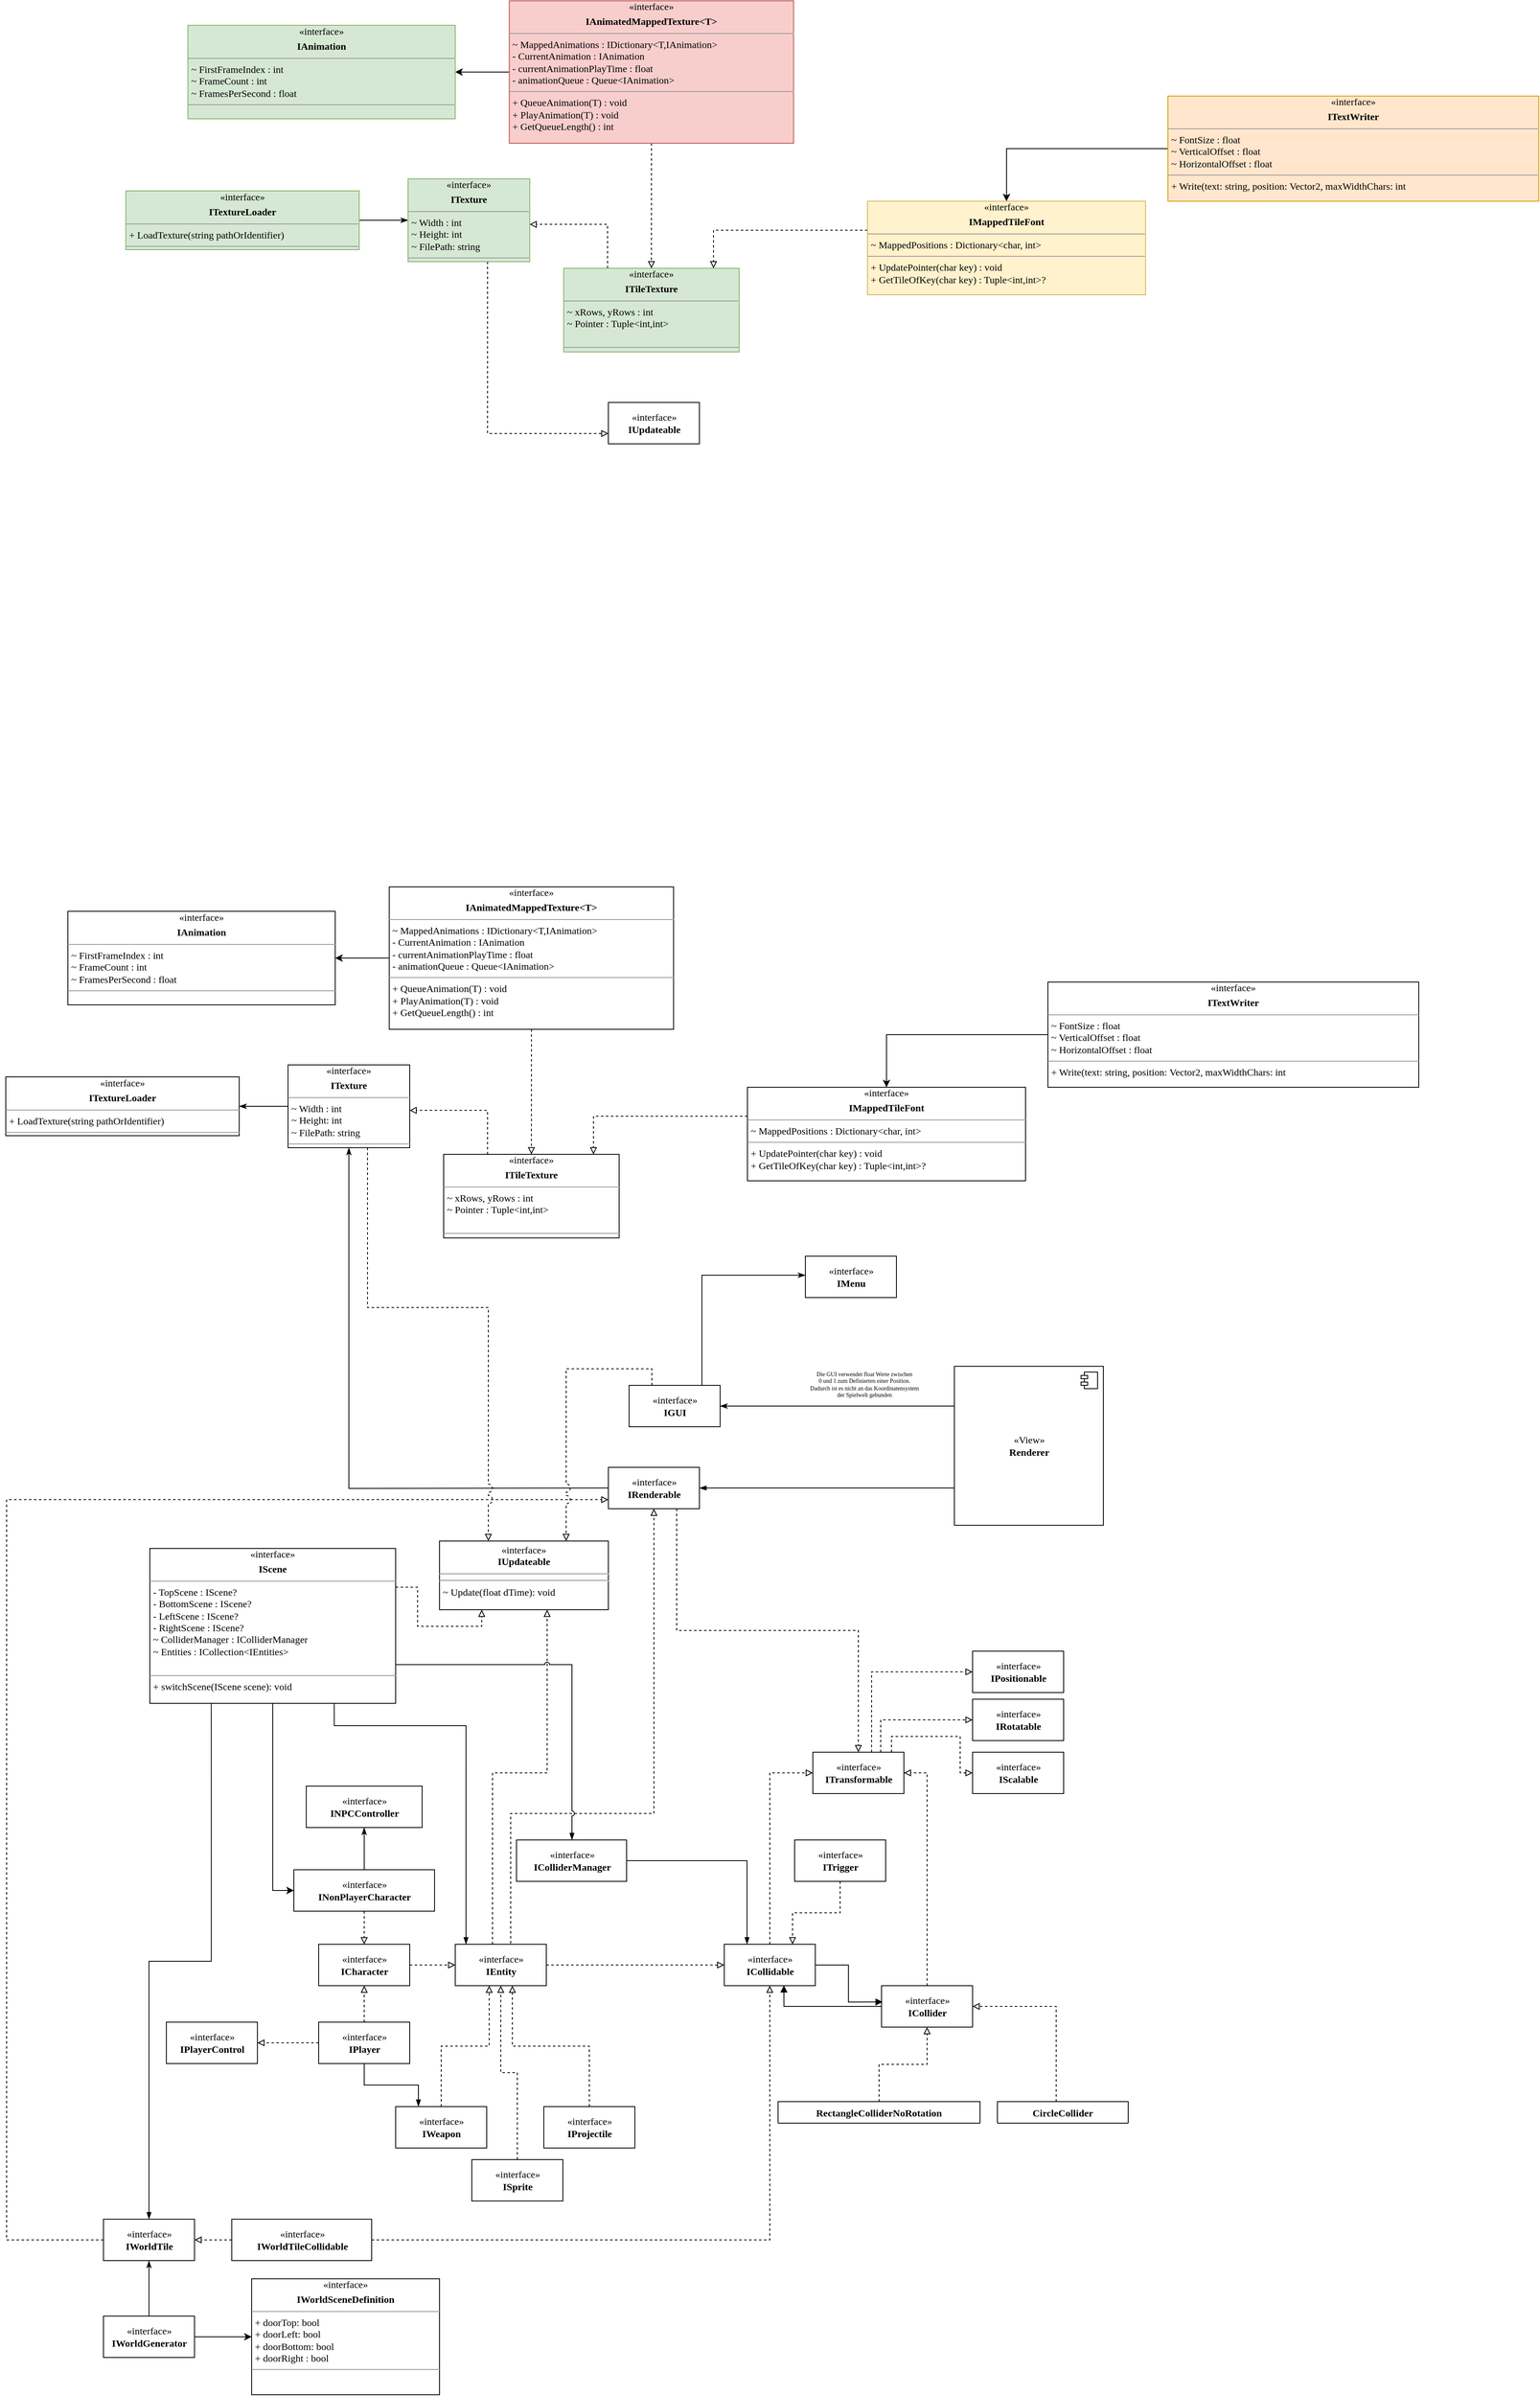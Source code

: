 <mxfile version="13.0.3" type="device"><diagram id="_ak606a3l1zw20FC04D5" name="Model"><mxGraphModel dx="6104" dy="5664" grid="0" gridSize="10" guides="1" tooltips="1" connect="1" arrows="1" fold="1" page="0" pageScale="1" pageWidth="827" pageHeight="1169" math="0" shadow="0" extFonts="Fira Code^https://fonts.googleapis.com/css?family=Fira+Code"><root><mxCell id="0"/><mxCell id="1" parent="0"/><mxCell id="UWsrt5hlnMA5Pu78IfZV-20" style="edgeStyle=orthogonalEdgeStyle;rounded=0;orthogonalLoop=1;jettySize=auto;html=1;entryX=0.655;entryY=0.993;entryDx=0;entryDy=0;entryPerimeter=0;endArrow=block;endFill=1;fontFamily=Fira Code;" parent="1" source="UWsrt5hlnMA5Pu78IfZV-1" target="UWsrt5hlnMA5Pu78IfZV-14" edge="1"><mxGeometry relative="1" as="geometry"/></mxCell><mxCell id="6lAoOoWZ0hcEe06Pdaul-1" style="edgeStyle=orthogonalEdgeStyle;rounded=0;orthogonalLoop=1;jettySize=auto;html=1;entryX=1;entryY=0.5;entryDx=0;entryDy=0;dashed=1;endArrow=block;endFill=0;" parent="1" source="UWsrt5hlnMA5Pu78IfZV-1" target="UWsrt5hlnMA5Pu78IfZV-58" edge="1"><mxGeometry relative="1" as="geometry"/></mxCell><mxCell id="UWsrt5hlnMA5Pu78IfZV-1" value="«interface»&lt;br&gt;&lt;b&gt;ICollider&lt;/b&gt;" style="html=1;fontFamily=Fira Code;" parent="1" vertex="1"><mxGeometry x="530" y="130" width="110" height="50" as="geometry"/></mxCell><mxCell id="UWsrt5hlnMA5Pu78IfZV-13" style="edgeStyle=orthogonalEdgeStyle;rounded=0;orthogonalLoop=1;jettySize=auto;html=1;dashed=1;endArrow=block;endFill=0;fontFamily=Fira Code;" parent="1" source="UWsrt5hlnMA5Pu78IfZV-8" target="UWsrt5hlnMA5Pu78IfZV-1" edge="1"><mxGeometry relative="1" as="geometry"><Array as="points"><mxPoint x="741" y="155"/></Array></mxGeometry></mxCell><mxCell id="UWsrt5hlnMA5Pu78IfZV-12" style="edgeStyle=orthogonalEdgeStyle;rounded=0;orthogonalLoop=1;jettySize=auto;html=1;entryX=0.5;entryY=1;entryDx=0;entryDy=0;dashed=1;endArrow=block;endFill=0;fontFamily=Fira Code;" parent="1" source="UWsrt5hlnMA5Pu78IfZV-3" target="UWsrt5hlnMA5Pu78IfZV-1" edge="1"><mxGeometry relative="1" as="geometry"/></mxCell><mxCell id="UWsrt5hlnMA5Pu78IfZV-18" style="edgeStyle=orthogonalEdgeStyle;rounded=0;orthogonalLoop=1;jettySize=auto;html=1;entryX=0.5;entryY=1;entryDx=0;entryDy=0;dashed=1;endArrow=block;endFill=0;fontFamily=Fira Code;exitX=0.918;exitY=0.02;exitDx=0;exitDy=0;exitPerimeter=0;" parent="1" source="UWsrt5hlnMA5Pu78IfZV-21" target="UWsrt5hlnMA5Pu78IfZV-15" edge="1"><mxGeometry relative="1" as="geometry"><Array as="points"><mxPoint x="82" y="81"/><mxPoint x="82" y="-78"/><mxPoint x="255" y="-78"/></Array></mxGeometry></mxCell><mxCell id="UWsrt5hlnMA5Pu78IfZV-19" style="edgeStyle=orthogonalEdgeStyle;rounded=0;orthogonalLoop=1;jettySize=auto;html=1;entryX=0.012;entryY=0.393;entryDx=0;entryDy=0;entryPerimeter=0;endArrow=block;endFill=1;fontFamily=Fira Code;" parent="1" source="UWsrt5hlnMA5Pu78IfZV-14" target="UWsrt5hlnMA5Pu78IfZV-1" edge="1"><mxGeometry relative="1" as="geometry"/></mxCell><mxCell id="zjBcqXC4RdCKbPgjSGDT-19" style="edgeStyle=orthogonalEdgeStyle;rounded=0;jumpStyle=arc;jumpSize=10;orthogonalLoop=1;jettySize=auto;html=1;dashed=1;endArrow=block;endFill=0;fontFamily=Fira Code;entryX=0;entryY=0.5;entryDx=0;entryDy=0;" parent="1" source="UWsrt5hlnMA5Pu78IfZV-14" target="UWsrt5hlnMA5Pu78IfZV-58" edge="1"><mxGeometry relative="1" as="geometry"><mxPoint x="395" y="-152" as="targetPoint"/></mxGeometry></mxCell><mxCell id="UWsrt5hlnMA5Pu78IfZV-14" value="«interface»&lt;br&gt;&lt;b&gt;ICollidable&lt;/b&gt;" style="html=1;fontFamily=Fira Code;" parent="1" vertex="1"><mxGeometry x="340" y="80" width="110" height="50" as="geometry"/></mxCell><mxCell id="UWsrt5hlnMA5Pu78IfZV-62" style="edgeStyle=orthogonalEdgeStyle;rounded=0;orthogonalLoop=1;jettySize=auto;html=1;exitX=0.75;exitY=1;exitDx=0;exitDy=0;dashed=1;endArrow=block;endFill=0;fontFamily=Fira Code;" parent="1" source="UWsrt5hlnMA5Pu78IfZV-15" target="UWsrt5hlnMA5Pu78IfZV-58" edge="1"><mxGeometry relative="1" as="geometry"/></mxCell><mxCell id="UWsrt5hlnMA5Pu78IfZV-80" style="edgeStyle=orthogonalEdgeStyle;rounded=0;orthogonalLoop=1;jettySize=auto;html=1;endArrow=classicThin;endFill=1;fontFamily=Fira Code;fontSize=7;" parent="1" target="zjBcqXC4RdCKbPgjSGDT-18" edge="1"><mxGeometry relative="1" as="geometry"><mxPoint x="200" y="-471" as="sourcePoint"/><mxPoint x="-61.517" y="-766" as="targetPoint"/></mxGeometry></mxCell><mxCell id="UWsrt5hlnMA5Pu78IfZV-15" value="«interface»&lt;br&gt;&lt;b&gt;IRenderable&lt;/b&gt;" style="html=1;fontFamily=Fira Code;" parent="1" vertex="1"><mxGeometry x="200" y="-496" width="110" height="50" as="geometry"/></mxCell><mxCell id="UWsrt5hlnMA5Pu78IfZV-22" style="edgeStyle=orthogonalEdgeStyle;rounded=0;orthogonalLoop=1;jettySize=auto;html=1;entryX=0;entryY=0.5;entryDx=0;entryDy=0;endArrow=block;endFill=0;dashed=1;fontFamily=Fira Code;" parent="1" source="UWsrt5hlnMA5Pu78IfZV-21" target="UWsrt5hlnMA5Pu78IfZV-14" edge="1"><mxGeometry relative="1" as="geometry"/></mxCell><mxCell id="zjBcqXC4RdCKbPgjSGDT-13" style="edgeStyle=orthogonalEdgeStyle;rounded=0;orthogonalLoop=1;jettySize=auto;html=1;fontFamily=Fira Code;dashed=1;endArrow=block;endFill=0;jumpStyle=arc;jumpSize=10;" parent="1" source="UWsrt5hlnMA5Pu78IfZV-21" target="UWsrt5hlnMA5Pu78IfZV-99" edge="1"><mxGeometry relative="1" as="geometry"><Array as="points"><mxPoint x="60" y="-127"/><mxPoint x="126" y="-127"/></Array></mxGeometry></mxCell><mxCell id="UWsrt5hlnMA5Pu78IfZV-21" value="«interface»&lt;br&gt;&lt;b&gt;IEntity&lt;/b&gt;" style="html=1;fontFamily=Fira Code;" parent="1" vertex="1"><mxGeometry x="15" y="80" width="110" height="50" as="geometry"/></mxCell><mxCell id="UWsrt5hlnMA5Pu78IfZV-24" style="edgeStyle=orthogonalEdgeStyle;rounded=0;orthogonalLoop=1;jettySize=auto;html=1;dashed=1;endArrow=block;endFill=0;fontFamily=Fira Code;entryX=0.5;entryY=1;entryDx=0;entryDy=0;" parent="1" source="Tye2Kd4HYpVLU01i0WP9-8" target="UWsrt5hlnMA5Pu78IfZV-14" edge="1"><mxGeometry relative="1" as="geometry"><mxPoint x="247" y="131.167" as="targetPoint"/><Array as="points"><mxPoint x="395" y="437"/></Array><mxPoint x="5" y="437" as="sourcePoint"/></mxGeometry></mxCell><mxCell id="UWsrt5hlnMA5Pu78IfZV-68" style="edgeStyle=orthogonalEdgeStyle;rounded=0;orthogonalLoop=1;jettySize=auto;html=1;endArrow=classicThin;endFill=1;fontFamily=Fira Code;" parent="1" source="UWsrt5hlnMA5Pu78IfZV-67" target="UWsrt5hlnMA5Pu78IfZV-23" edge="1"><mxGeometry relative="1" as="geometry"/></mxCell><mxCell id="Tye2Kd4HYpVLU01i0WP9-7" style="edgeStyle=orthogonalEdgeStyle;rounded=0;orthogonalLoop=1;jettySize=auto;html=1;dashed=1;endArrow=block;endFill=0;" parent="1" source="UWsrt5hlnMA5Pu78IfZV-23" target="UWsrt5hlnMA5Pu78IfZV-15" edge="1"><mxGeometry relative="1" as="geometry"><Array as="points"><mxPoint x="-527" y="437"/><mxPoint x="-527" y="-457"/></Array></mxGeometry></mxCell><mxCell id="UWsrt5hlnMA5Pu78IfZV-23" value="«interface»&lt;br&gt;&lt;b&gt;IWorldTile&lt;/b&gt;" style="html=1;fontFamily=Fira Code;" parent="1" vertex="1"><mxGeometry x="-410" y="412" width="110" height="50" as="geometry"/></mxCell><mxCell id="UWsrt5hlnMA5Pu78IfZV-32" style="edgeStyle=orthogonalEdgeStyle;rounded=0;orthogonalLoop=1;jettySize=auto;html=1;dashed=1;endArrow=block;endFill=0;fontFamily=Fira Code;" parent="1" source="UWsrt5hlnMA5Pu78IfZV-25" target="UWsrt5hlnMA5Pu78IfZV-30" edge="1"><mxGeometry relative="1" as="geometry"/></mxCell><mxCell id="UWsrt5hlnMA5Pu78IfZV-37" style="edgeStyle=orthogonalEdgeStyle;rounded=0;orthogonalLoop=1;jettySize=auto;html=1;dashed=1;endArrow=block;endFill=0;fontFamily=Fira Code;" parent="1" source="UWsrt5hlnMA5Pu78IfZV-25" target="UWsrt5hlnMA5Pu78IfZV-36" edge="1"><mxGeometry relative="1" as="geometry"/></mxCell><mxCell id="UWsrt5hlnMA5Pu78IfZV-47" style="edgeStyle=orthogonalEdgeStyle;rounded=0;orthogonalLoop=1;jettySize=auto;html=1;entryX=0.25;entryY=0;entryDx=0;entryDy=0;endArrow=blockThin;endFill=1;fontFamily=Fira Code;" parent="1" source="UWsrt5hlnMA5Pu78IfZV-25" target="UWsrt5hlnMA5Pu78IfZV-45" edge="1"><mxGeometry relative="1" as="geometry"/></mxCell><mxCell id="UWsrt5hlnMA5Pu78IfZV-25" value="«interface»&lt;br&gt;&lt;b&gt;IPlayer&lt;/b&gt;" style="html=1;fontFamily=Fira Code;" parent="1" vertex="1"><mxGeometry x="-150" y="174" width="110" height="50" as="geometry"/></mxCell><mxCell id="UWsrt5hlnMA5Pu78IfZV-71" style="edgeStyle=orthogonalEdgeStyle;rounded=0;orthogonalLoop=1;jettySize=auto;html=1;endArrow=classicThin;endFill=1;fontFamily=Fira Code;" parent="1" source="UWsrt5hlnMA5Pu78IfZV-28" target="UWsrt5hlnMA5Pu78IfZV-70" edge="1"><mxGeometry relative="1" as="geometry"><Array as="points"><mxPoint x="313" y="-728"/></Array></mxGeometry></mxCell><mxCell id="UWsrt5hlnMA5Pu78IfZV-98" style="edgeStyle=orthogonalEdgeStyle;rounded=0;jumpStyle=arc;jumpSize=10;orthogonalLoop=1;jettySize=auto;html=1;entryX=0.75;entryY=0;entryDx=0;entryDy=0;dashed=1;endArrow=block;endFill=0;fontFamily=Fira Code;fontSize=7;exitX=0.25;exitY=0;exitDx=0;exitDy=0;" parent="1" source="UWsrt5hlnMA5Pu78IfZV-28" target="UWsrt5hlnMA5Pu78IfZV-99" edge="1"><mxGeometry relative="1" as="geometry"><mxPoint x="92" y="-585" as="targetPoint"/><Array as="points"><mxPoint x="253" y="-615"/><mxPoint x="149" y="-615"/></Array></mxGeometry></mxCell><mxCell id="UWsrt5hlnMA5Pu78IfZV-28" value="«interface»&lt;br&gt;&lt;b&gt;IGUI&lt;/b&gt;" style="html=1;fontFamily=Fira Code;" parent="1" vertex="1"><mxGeometry x="225" y="-595" width="110" height="50" as="geometry"/></mxCell><mxCell id="UWsrt5hlnMA5Pu78IfZV-31" style="edgeStyle=orthogonalEdgeStyle;rounded=0;orthogonalLoop=1;jettySize=auto;html=1;dashed=1;endArrow=block;endFill=0;fontFamily=Fira Code;" parent="1" source="UWsrt5hlnMA5Pu78IfZV-30" target="UWsrt5hlnMA5Pu78IfZV-21" edge="1"><mxGeometry relative="1" as="geometry"/></mxCell><mxCell id="UWsrt5hlnMA5Pu78IfZV-30" value="«interface»&lt;br&gt;&lt;b&gt;ICharacter&lt;/b&gt;" style="html=1;fontFamily=Fira Code;" parent="1" vertex="1"><mxGeometry x="-150" y="80" width="110" height="50" as="geometry"/></mxCell><mxCell id="UWsrt5hlnMA5Pu78IfZV-34" style="edgeStyle=orthogonalEdgeStyle;rounded=0;orthogonalLoop=1;jettySize=auto;html=1;dashed=1;endArrow=block;endFill=0;fontFamily=Fira Code;" parent="1" source="UWsrt5hlnMA5Pu78IfZV-33" target="UWsrt5hlnMA5Pu78IfZV-30" edge="1"><mxGeometry relative="1" as="geometry"/></mxCell><mxCell id="UWsrt5hlnMA5Pu78IfZV-33" value="«interface»&lt;br&gt;&lt;b&gt;INonPlayerCharacter&lt;/b&gt;" style="html=1;fontFamily=Fira Code;" parent="1" vertex="1"><mxGeometry x="-180" y="-10" width="170" height="50" as="geometry"/></mxCell><mxCell id="UWsrt5hlnMA5Pu78IfZV-36" value="«interface»&lt;br&gt;&lt;b&gt;IPlayerControl&lt;/b&gt;" style="html=1;fontFamily=Fira Code;" parent="1" vertex="1"><mxGeometry x="-334" y="174" width="110" height="50" as="geometry"/></mxCell><mxCell id="UWsrt5hlnMA5Pu78IfZV-42" style="edgeStyle=orthogonalEdgeStyle;rounded=0;orthogonalLoop=1;jettySize=auto;html=1;endArrow=blockThin;endFill=1;fontFamily=Fira Code;" parent="1" source="UWsrt5hlnMA5Pu78IfZV-38" edge="1"><mxGeometry relative="1" as="geometry"><Array as="points"><mxPoint x="533" y="-471"/><mxPoint x="533" y="-471"/></Array><mxPoint x="310" y="-471" as="targetPoint"/></mxGeometry></mxCell><mxCell id="UWsrt5hlnMA5Pu78IfZV-63" style="edgeStyle=orthogonalEdgeStyle;rounded=0;orthogonalLoop=1;jettySize=auto;html=1;exitX=0;exitY=0.25;exitDx=0;exitDy=0;entryX=1;entryY=0.5;entryDx=0;entryDy=0;endArrow=classicThin;endFill=1;fontFamily=Fira Code;" parent="1" source="UWsrt5hlnMA5Pu78IfZV-38" target="UWsrt5hlnMA5Pu78IfZV-28" edge="1"><mxGeometry relative="1" as="geometry"/></mxCell><mxCell id="UWsrt5hlnMA5Pu78IfZV-38" value="«View»&lt;br&gt;&lt;b&gt;Renderer&lt;/b&gt;" style="html=1;dropTarget=0;fontFamily=Fira Code;" parent="1" vertex="1"><mxGeometry x="618" y="-618" width="180" height="192" as="geometry"/></mxCell><mxCell id="UWsrt5hlnMA5Pu78IfZV-39" value="" style="shape=component;jettyWidth=8;jettyHeight=4;fontFamily=Fira Code;" parent="UWsrt5hlnMA5Pu78IfZV-38" vertex="1"><mxGeometry x="1" width="20" height="20" relative="1" as="geometry"><mxPoint x="-27" y="7" as="offset"/></mxGeometry></mxCell><mxCell id="UWsrt5hlnMA5Pu78IfZV-44" style="edgeStyle=orthogonalEdgeStyle;rounded=0;orthogonalLoop=1;jettySize=auto;html=1;entryX=0.25;entryY=0;entryDx=0;entryDy=0;endArrow=blockThin;endFill=1;fontFamily=Fira Code;" parent="1" source="UWsrt5hlnMA5Pu78IfZV-43" target="UWsrt5hlnMA5Pu78IfZV-14" edge="1"><mxGeometry relative="1" as="geometry"/></mxCell><mxCell id="UWsrt5hlnMA5Pu78IfZV-43" value="«interface»&lt;br&gt;&lt;b&gt;IColliderManager&lt;/b&gt;" style="html=1;fontFamily=Fira Code;" parent="1" vertex="1"><mxGeometry x="89" y="-46" width="133" height="50" as="geometry"/></mxCell><mxCell id="UWsrt5hlnMA5Pu78IfZV-46" style="edgeStyle=orthogonalEdgeStyle;rounded=0;orthogonalLoop=1;jettySize=auto;html=1;endArrow=block;endFill=0;dashed=1;fontFamily=Fira Code;" parent="1" source="UWsrt5hlnMA5Pu78IfZV-45" target="UWsrt5hlnMA5Pu78IfZV-21" edge="1"><mxGeometry relative="1" as="geometry"><Array as="points"><mxPoint x="-2" y="203"/><mxPoint x="56" y="203"/></Array></mxGeometry></mxCell><mxCell id="UWsrt5hlnMA5Pu78IfZV-45" value="«interface»&lt;br&gt;&lt;b&gt;IWeapon&lt;/b&gt;" style="html=1;fontFamily=Fira Code;" parent="1" vertex="1"><mxGeometry x="-57" y="276" width="110" height="50" as="geometry"/></mxCell><mxCell id="UWsrt5hlnMA5Pu78IfZV-49" style="edgeStyle=orthogonalEdgeStyle;rounded=0;orthogonalLoop=1;jettySize=auto;html=1;dashed=1;endArrow=block;endFill=0;fontFamily=Fira Code;" parent="1" source="UWsrt5hlnMA5Pu78IfZV-48" target="UWsrt5hlnMA5Pu78IfZV-21" edge="1"><mxGeometry relative="1" as="geometry"><Array as="points"><mxPoint x="177" y="203"/><mxPoint x="84" y="203"/></Array></mxGeometry></mxCell><mxCell id="UWsrt5hlnMA5Pu78IfZV-48" value="«interface»&lt;br&gt;&lt;b&gt;IProjectile&lt;/b&gt;" style="html=1;fontFamily=Fira Code;" parent="1" vertex="1"><mxGeometry x="122" y="276" width="110" height="50" as="geometry"/></mxCell><mxCell id="UWsrt5hlnMA5Pu78IfZV-52" style="edgeStyle=orthogonalEdgeStyle;rounded=0;orthogonalLoop=1;jettySize=auto;html=1;endArrow=blockThin;endFill=1;fontFamily=Fira Code;jumpStyle=arc;exitX=1;exitY=0.75;exitDx=0;exitDy=0;" parent="1" source="zjBcqXC4RdCKbPgjSGDT-12" target="UWsrt5hlnMA5Pu78IfZV-43" edge="1"><mxGeometry relative="1" as="geometry"><mxPoint x="70" y="-167" as="sourcePoint"/><Array as="points"><mxPoint x="156" y="-258"/></Array></mxGeometry></mxCell><mxCell id="UWsrt5hlnMA5Pu78IfZV-54" style="edgeStyle=orthogonalEdgeStyle;rounded=0;orthogonalLoop=1;jettySize=auto;html=1;endArrow=blockThin;endFill=1;entryX=0.118;entryY=0;entryDx=0;entryDy=0;entryPerimeter=0;fontFamily=Fira Code;exitX=0.75;exitY=1;exitDx=0;exitDy=0;" parent="1" source="zjBcqXC4RdCKbPgjSGDT-12" target="UWsrt5hlnMA5Pu78IfZV-21" edge="1"><mxGeometry relative="1" as="geometry"><mxPoint x="15" y="-142" as="sourcePoint"/><Array as="points"><mxPoint x="-131" y="-184"/><mxPoint x="28" y="-184"/></Array></mxGeometry></mxCell><mxCell id="UWsrt5hlnMA5Pu78IfZV-55" style="edgeStyle=orthogonalEdgeStyle;rounded=0;orthogonalLoop=1;jettySize=auto;html=1;endArrow=blockThin;endFill=1;fontFamily=Fira Code;exitX=0.25;exitY=1;exitDx=0;exitDy=0;" parent="1" source="zjBcqXC4RdCKbPgjSGDT-12" target="UWsrt5hlnMA5Pu78IfZV-23" edge="1"><mxGeometry relative="1" as="geometry"/></mxCell><mxCell id="UWsrt5hlnMA5Pu78IfZV-93" style="edgeStyle=orthogonalEdgeStyle;rounded=0;orthogonalLoop=1;jettySize=auto;html=1;dashed=1;endArrow=block;endFill=0;fontFamily=Fira Code;fontSize=7;jumpStyle=arc;jumpSize=10;entryX=0.25;entryY=1;entryDx=0;entryDy=0;exitX=1;exitY=0.25;exitDx=0;exitDy=0;" parent="1" source="zjBcqXC4RdCKbPgjSGDT-12" target="UWsrt5hlnMA5Pu78IfZV-99" edge="1"><mxGeometry relative="1" as="geometry"><mxPoint x="92" y="-285" as="targetPoint"/></mxGeometry></mxCell><mxCell id="UWsrt5hlnMA5Pu78IfZV-61" style="edgeStyle=orthogonalEdgeStyle;rounded=0;orthogonalLoop=1;jettySize=auto;html=1;dashed=1;endArrow=block;endFill=0;fontFamily=Fira Code;entryX=0.75;entryY=0;entryDx=0;entryDy=0;" parent="1" source="UWsrt5hlnMA5Pu78IfZV-56" target="UWsrt5hlnMA5Pu78IfZV-14" edge="1"><mxGeometry relative="1" as="geometry"/></mxCell><mxCell id="UWsrt5hlnMA5Pu78IfZV-56" value="«interface»&lt;br&gt;&lt;b&gt;ITrigger&lt;/b&gt;" style="html=1;fontFamily=Fira Code;" parent="1" vertex="1"><mxGeometry x="425" y="-46" width="110" height="50" as="geometry"/></mxCell><mxCell id="cmQZZBOrmwRrMRCWDn_p-8" style="edgeStyle=orthogonalEdgeStyle;rounded=0;orthogonalLoop=1;jettySize=auto;html=1;entryX=0;entryY=0.5;entryDx=0;entryDy=0;dashed=1;endArrow=block;endFill=0;" parent="1" source="UWsrt5hlnMA5Pu78IfZV-58" target="cmQZZBOrmwRrMRCWDn_p-5" edge="1"><mxGeometry relative="1" as="geometry"><Array as="points"><mxPoint x="518" y="-249"/></Array></mxGeometry></mxCell><mxCell id="cmQZZBOrmwRrMRCWDn_p-9" style="edgeStyle=orthogonalEdgeStyle;rounded=0;orthogonalLoop=1;jettySize=auto;html=1;entryX=0;entryY=0.5;entryDx=0;entryDy=0;dashed=1;endArrow=block;endFill=0;" parent="1" source="UWsrt5hlnMA5Pu78IfZV-58" target="cmQZZBOrmwRrMRCWDn_p-6" edge="1"><mxGeometry relative="1" as="geometry"><Array as="points"><mxPoint x="529" y="-191"/></Array></mxGeometry></mxCell><mxCell id="cmQZZBOrmwRrMRCWDn_p-10" style="edgeStyle=orthogonalEdgeStyle;rounded=0;orthogonalLoop=1;jettySize=auto;html=1;dashed=1;endArrow=block;endFill=0;" parent="1" source="UWsrt5hlnMA5Pu78IfZV-58" target="cmQZZBOrmwRrMRCWDn_p-7" edge="1"><mxGeometry relative="1" as="geometry"><Array as="points"><mxPoint x="542" y="-171"/><mxPoint x="625" y="-171"/><mxPoint x="625" y="-127"/></Array></mxGeometry></mxCell><mxCell id="UWsrt5hlnMA5Pu78IfZV-58" value="«interface»&lt;br&gt;&lt;b&gt;ITransformable&lt;/b&gt;" style="html=1;fontFamily=Fira Code;" parent="1" vertex="1"><mxGeometry x="447" y="-152" width="110" height="50" as="geometry"/></mxCell><mxCell id="UWsrt5hlnMA5Pu78IfZV-3" value="RectangleColliderNoRotation" style="swimlane;fontStyle=1;align=center;verticalAlign=top;childLayout=stackLayout;horizontal=1;startSize=26;horizontalStack=0;resizeParent=1;resizeParentMax=0;resizeLast=0;collapsible=1;marginBottom=0;fontFamily=Fira Code;" parent="1" vertex="1" collapsed="1"><mxGeometry x="405" y="270" width="244" height="26" as="geometry"><mxRectangle x="303" y="270" width="160" height="86" as="alternateBounds"/></mxGeometry></mxCell><mxCell id="UWsrt5hlnMA5Pu78IfZV-4" value="+ field: type" style="text;strokeColor=none;fillColor=none;align=left;verticalAlign=top;spacingLeft=4;spacingRight=4;overflow=hidden;rotatable=0;points=[[0,0.5],[1,0.5]];portConstraint=eastwest;" parent="UWsrt5hlnMA5Pu78IfZV-3" vertex="1"><mxGeometry y="26" width="244" height="26" as="geometry"/></mxCell><mxCell id="UWsrt5hlnMA5Pu78IfZV-5" value="" style="line;strokeWidth=1;fillColor=none;align=left;verticalAlign=middle;spacingTop=-1;spacingLeft=3;spacingRight=3;rotatable=0;labelPosition=right;points=[];portConstraint=eastwest;" parent="UWsrt5hlnMA5Pu78IfZV-3" vertex="1"><mxGeometry y="52" width="244" height="8" as="geometry"/></mxCell><mxCell id="UWsrt5hlnMA5Pu78IfZV-6" value="+ method(type): type" style="text;strokeColor=none;fillColor=none;align=left;verticalAlign=top;spacingLeft=4;spacingRight=4;overflow=hidden;rotatable=0;points=[[0,0.5],[1,0.5]];portConstraint=eastwest;" parent="UWsrt5hlnMA5Pu78IfZV-3" vertex="1"><mxGeometry y="60" width="244" height="26" as="geometry"/></mxCell><mxCell id="UWsrt5hlnMA5Pu78IfZV-66" style="edgeStyle=orthogonalEdgeStyle;rounded=0;orthogonalLoop=1;jettySize=auto;html=1;endArrow=classicThin;endFill=1;fontFamily=Fira Code;" parent="1" source="UWsrt5hlnMA5Pu78IfZV-33" target="UWsrt5hlnMA5Pu78IfZV-64" edge="1"><mxGeometry relative="1" as="geometry"/></mxCell><mxCell id="UWsrt5hlnMA5Pu78IfZV-64" value="«interface»&lt;br&gt;&lt;b&gt;INPCController&lt;/b&gt;" style="html=1;fontFamily=Fira Code;" parent="1" vertex="1"><mxGeometry x="-165" y="-111" width="140" height="50" as="geometry"/></mxCell><mxCell id="zjBcqXC4RdCKbPgjSGDT-3" style="edgeStyle=orthogonalEdgeStyle;rounded=0;orthogonalLoop=1;jettySize=auto;html=1;" parent="1" source="UWsrt5hlnMA5Pu78IfZV-67" target="zjBcqXC4RdCKbPgjSGDT-9" edge="1"><mxGeometry relative="1" as="geometry"><mxPoint x="-233" y="597" as="targetPoint"/></mxGeometry></mxCell><mxCell id="UWsrt5hlnMA5Pu78IfZV-67" value="«interface»&lt;br&gt;&lt;b&gt;IWorldGenerator&lt;/b&gt;" style="html=1;fontFamily=Fira Code;" parent="1" vertex="1"><mxGeometry x="-410" y="529" width="110" height="50" as="geometry"/></mxCell><mxCell id="UWsrt5hlnMA5Pu78IfZV-70" value="«interface»&lt;br&gt;&lt;b&gt;IMenu&lt;/b&gt;" style="html=1;fontFamily=Fira Code;" parent="1" vertex="1"><mxGeometry x="438" y="-751" width="110" height="50" as="geometry"/></mxCell><mxCell id="UWsrt5hlnMA5Pu78IfZV-73" value="&lt;div style=&quot;font-size: 7px;&quot;&gt;Die GUI verwendet float Werte zwischen &lt;br style=&quot;font-size: 7px;&quot;&gt;&lt;/div&gt;&lt;div style=&quot;font-size: 7px;&quot;&gt;0 und 1 zum Definierten einer Position. &lt;br style=&quot;font-size: 7px;&quot;&gt;&lt;/div&gt;&lt;div style=&quot;font-size: 7px;&quot;&gt;Dadurch ist es nicht an das Koordinatensystem &lt;br style=&quot;font-size: 7px;&quot;&gt;&lt;/div&gt;&lt;div style=&quot;font-size: 7px;&quot;&gt;der Spielwelt gebunden&lt;/div&gt;" style="text;html=1;align=center;verticalAlign=middle;resizable=0;points=[];autosize=1;fontSize=7;fontFamily=Fira Code;" parent="1" vertex="1"><mxGeometry x="409" y="-614" width="199" height="36" as="geometry"/></mxCell><mxCell id="UWsrt5hlnMA5Pu78IfZV-8" value="CircleCollider" style="swimlane;fontStyle=1;align=center;verticalAlign=top;childLayout=stackLayout;horizontal=1;startSize=26;horizontalStack=0;resizeParent=1;resizeParentMax=0;resizeLast=0;collapsible=1;marginBottom=0;fontFamily=Fira Code;" parent="1" vertex="1" collapsed="1"><mxGeometry x="670" y="270" width="158" height="26" as="geometry"><mxRectangle x="480" y="270" width="160" height="86" as="alternateBounds"/></mxGeometry></mxCell><mxCell id="UWsrt5hlnMA5Pu78IfZV-9" value="+ field: type" style="text;strokeColor=none;fillColor=none;align=left;verticalAlign=top;spacingLeft=4;spacingRight=4;overflow=hidden;rotatable=0;points=[[0,0.5],[1,0.5]];portConstraint=eastwest;" parent="UWsrt5hlnMA5Pu78IfZV-8" vertex="1"><mxGeometry y="26" width="158" height="26" as="geometry"/></mxCell><mxCell id="UWsrt5hlnMA5Pu78IfZV-10" value="" style="line;strokeWidth=1;fillColor=none;align=left;verticalAlign=middle;spacingTop=-1;spacingLeft=3;spacingRight=3;rotatable=0;labelPosition=right;points=[];portConstraint=eastwest;" parent="UWsrt5hlnMA5Pu78IfZV-8" vertex="1"><mxGeometry y="52" width="158" height="8" as="geometry"/></mxCell><mxCell id="UWsrt5hlnMA5Pu78IfZV-11" value="+ method(type): type" style="text;strokeColor=none;fillColor=none;align=left;verticalAlign=top;spacingLeft=4;spacingRight=4;overflow=hidden;rotatable=0;points=[[0,0.5],[1,0.5]];portConstraint=eastwest;" parent="UWsrt5hlnMA5Pu78IfZV-8" vertex="1"><mxGeometry y="60" width="158" height="26" as="geometry"/></mxCell><mxCell id="UWsrt5hlnMA5Pu78IfZV-85" style="edgeStyle=orthogonalEdgeStyle;rounded=0;orthogonalLoop=1;jettySize=auto;html=1;endArrow=classicThin;endFill=1;fontFamily=Fira Code;fontSize=7;" parent="1" source="zjBcqXC4RdCKbPgjSGDT-18" target="zjBcqXC4RdCKbPgjSGDT-16" edge="1"><mxGeometry relative="1" as="geometry"><mxPoint x="-116.5" y="-856" as="sourcePoint"/><mxPoint x="-253" y="-856" as="targetPoint"/></mxGeometry></mxCell><mxCell id="UWsrt5hlnMA5Pu78IfZV-92" style="edgeStyle=orthogonalEdgeStyle;rounded=0;orthogonalLoop=1;jettySize=auto;html=1;dashed=1;endArrow=block;endFill=0;fontFamily=Fira Code;fontSize=7;jumpStyle=arc;jumpSize=10;" parent="1" source="zjBcqXC4RdCKbPgjSGDT-18" target="UWsrt5hlnMA5Pu78IfZV-99" edge="1"><mxGeometry relative="1" as="geometry"><mxPoint x="37" y="-560" as="targetPoint"/><Array as="points"><mxPoint x="-91" y="-689"/><mxPoint x="55" y="-689"/></Array><mxPoint x="-34" y="-766" as="sourcePoint"/></mxGeometry></mxCell><mxCell id="UWsrt5hlnMA5Pu78IfZV-89" style="edgeStyle=orthogonalEdgeStyle;rounded=0;orthogonalLoop=1;jettySize=auto;html=1;dashed=1;endArrow=block;endFill=0;fontFamily=Fira Code;fontSize=7;" parent="1" source="zjBcqXC4RdCKbPgjSGDT-25" target="zjBcqXC4RdCKbPgjSGDT-20" edge="1"><mxGeometry relative="1" as="geometry"><Array as="points"/><mxPoint x="114.966" y="-913" as="targetPoint"/><mxPoint x="107" y="-1194" as="sourcePoint"/></mxGeometry></mxCell><mxCell id="UWsrt5hlnMA5Pu78IfZV-88" style="edgeStyle=orthogonalEdgeStyle;rounded=0;orthogonalLoop=1;jettySize=auto;html=1;endArrow=block;endFill=0;fontFamily=Fira Code;fontSize=7;dashed=1;exitX=0.25;exitY=0;exitDx=0;exitDy=0;entryX=0.999;entryY=0.549;entryDx=0;entryDy=0;entryPerimeter=0;" parent="1" source="zjBcqXC4RdCKbPgjSGDT-20" target="zjBcqXC4RdCKbPgjSGDT-18" edge="1"><mxGeometry relative="1" as="geometry"><mxPoint x="90.0" y="-888" as="sourcePoint"/><mxPoint x="-6.5" y="-856" as="targetPoint"/><Array as="points"><mxPoint x="54" y="-927"/></Array></mxGeometry></mxCell><mxCell id="UWsrt5hlnMA5Pu78IfZV-96" style="edgeStyle=orthogonalEdgeStyle;rounded=0;jumpStyle=arc;jumpSize=10;orthogonalLoop=1;jettySize=auto;html=1;dashed=1;endArrow=block;endFill=0;fontFamily=Fira Code;fontSize=7;" parent="1" source="UWsrt5hlnMA5Pu78IfZV-95" target="UWsrt5hlnMA5Pu78IfZV-21" edge="1"><mxGeometry relative="1" as="geometry"/></mxCell><mxCell id="UWsrt5hlnMA5Pu78IfZV-95" value="«interface»&lt;br&gt;&lt;b&gt;ISprite&lt;/b&gt;" style="html=1;fontFamily=Fira Code;" parent="1" vertex="1"><mxGeometry x="35" y="340" width="110" height="50" as="geometry"/></mxCell><mxCell id="UWsrt5hlnMA5Pu78IfZV-99" value="&lt;p style=&quot;margin: 4px 0px 0px; text-align: center; font-size: 12px;&quot;&gt;«interface»&lt;br style=&quot;font-size: 12px;&quot;&gt;&lt;b style=&quot;font-size: 12px;&quot;&gt;IUpdateable&lt;/b&gt;&lt;/p&gt;&lt;hr style=&quot;font-size: 12px;&quot;&gt;&lt;hr style=&quot;font-size: 12px;&quot;&gt;&lt;p style=&quot;margin: 0px 0px 0px 4px; font-size: 12px;&quot;&gt;~ Update(float dTime): void&lt;br style=&quot;font-size: 12px;&quot;&gt;&lt;br style=&quot;font-size: 12px;&quot;&gt;&lt;/p&gt;" style="verticalAlign=top;align=left;overflow=fill;fontSize=12;fontFamily=Fira Code;html=1;" parent="1" vertex="1"><mxGeometry x="-4" y="-407" width="204" height="83" as="geometry"/></mxCell><mxCell id="zjBcqXC4RdCKbPgjSGDT-9" value="&lt;div style=&quot;text-align: center&quot;&gt;&lt;span&gt;«interface»&lt;/span&gt;&lt;/div&gt;&lt;p style=&quot;text-align: center ; margin: 4px 0px 0px&quot;&gt;&lt;b&gt;IWorldSceneDefinition&lt;/b&gt;&lt;/p&gt;&lt;hr size=&quot;1&quot;&gt;&lt;p style=&quot;margin: 0px 0px 0px 4px&quot;&gt;+ doorTop: bool&lt;br&gt;+ doorLeft: bool&lt;/p&gt;&lt;p style=&quot;margin: 0px 0px 0px 4px&quot;&gt;+ doorBottom: bool&lt;/p&gt;&lt;p style=&quot;margin: 0px 0px 0px 4px&quot;&gt;+ doorRight : bool&lt;/p&gt;&lt;hr size=&quot;1&quot;&gt;&lt;p style=&quot;margin: 0px 0px 0px 4px&quot;&gt;&lt;br&gt;&lt;/p&gt;" style="verticalAlign=top;align=left;overflow=fill;fontSize=12;fontFamily=Fira Code;html=1;" parent="1" vertex="1"><mxGeometry x="-231" y="484" width="227" height="140" as="geometry"/></mxCell><mxCell id="47i0zwXiTw5zGSK_XhE--1" style="edgeStyle=orthogonalEdgeStyle;rounded=0;orthogonalLoop=1;jettySize=auto;html=1;entryX=0;entryY=0.5;entryDx=0;entryDy=0;" edge="1" parent="1" source="zjBcqXC4RdCKbPgjSGDT-12" target="UWsrt5hlnMA5Pu78IfZV-33"><mxGeometry relative="1" as="geometry"/></mxCell><mxCell id="zjBcqXC4RdCKbPgjSGDT-12" value="&lt;div style=&quot;text-align: center&quot;&gt;&lt;span&gt;«interface»&lt;/span&gt;&lt;/div&gt;&lt;p style=&quot;text-align: center ; margin: 4px 0px 0px&quot;&gt;&lt;b&gt;IScene&lt;/b&gt;&lt;/p&gt;&lt;hr size=&quot;1&quot;&gt;&lt;p style=&quot;margin: 0px 0px 0px 4px&quot;&gt;- TopScene : IScene?&lt;br&gt;- BottomScene : IScene?&lt;/p&gt;&lt;p style=&quot;margin: 0px 0px 0px 4px&quot;&gt;- LeftScene : IScene?&lt;/p&gt;&lt;p style=&quot;margin: 0px 0px 0px 4px&quot;&gt;- RightScene : IScene?&lt;/p&gt;&lt;p style=&quot;margin: 0px 0px 0px 4px&quot;&gt;~ ColliderManager : IColliderManager&lt;/p&gt;&lt;p style=&quot;margin: 0px 0px 0px 4px&quot;&gt;~ Entities : ICollection&amp;lt;IEntities&amp;gt;&lt;/p&gt;&lt;p style=&quot;margin: 0px 0px 0px 4px&quot;&gt;&lt;br&gt;&lt;/p&gt;&lt;hr size=&quot;1&quot;&gt;&lt;p style=&quot;margin: 0px 0px 0px 4px&quot;&gt;+ switchScene(IScene scene): void&lt;/p&gt;" style="verticalAlign=top;align=left;overflow=fill;fontSize=12;fontFamily=Fira Code;html=1;" parent="1" vertex="1"><mxGeometry x="-354" y="-398" width="297" height="187" as="geometry"/></mxCell><mxCell id="zjBcqXC4RdCKbPgjSGDT-16" value="&lt;div style=&quot;text-align: center&quot;&gt;&lt;span&gt;«interface»&lt;/span&gt;&lt;/div&gt;&lt;p style=&quot;text-align: center ; margin: 4px 0px 0px&quot;&gt;&lt;b&gt;ITextureLoader&lt;/b&gt;&lt;/p&gt;&lt;hr size=&quot;1&quot;&gt;&lt;p style=&quot;margin: 0px 0px 0px 4px&quot;&gt;+ LoadTexture(string pathOrIdentifier)&lt;br&gt;&lt;/p&gt;&lt;hr size=&quot;1&quot;&gt;&lt;p style=&quot;margin: 0px 0px 0px 4px&quot;&gt;&lt;br&gt;&lt;/p&gt;" style="verticalAlign=top;align=left;overflow=fill;fontSize=12;fontFamily=Fira Code;html=1;" parent="1" vertex="1"><mxGeometry x="-528" y="-967.5" width="282" height="71" as="geometry"/></mxCell><mxCell id="zjBcqXC4RdCKbPgjSGDT-18" value="&lt;div style=&quot;text-align: center&quot;&gt;&lt;span&gt;«interface»&lt;/span&gt;&lt;/div&gt;&lt;p style=&quot;text-align: center ; margin: 4px 0px 0px&quot;&gt;&lt;b&gt;ITexture&lt;/b&gt;&lt;/p&gt;&lt;hr size=&quot;1&quot;&gt;&lt;p style=&quot;margin: 0px 0px 0px 4px&quot;&gt;~ Width : int&lt;/p&gt;&lt;p style=&quot;margin: 0px 0px 0px 4px&quot;&gt;~ Height: int&lt;/p&gt;&lt;p style=&quot;margin: 0px 0px 0px 4px&quot;&gt;~ FilePath: string&lt;/p&gt;&lt;hr size=&quot;1&quot;&gt;&lt;p style=&quot;margin: 0px 0px 0px 4px&quot;&gt;&lt;br&gt;&lt;/p&gt;" style="verticalAlign=top;align=left;overflow=fill;fontSize=12;fontFamily=Fira Code;html=1;" parent="1" vertex="1"><mxGeometry x="-187" y="-982" width="147" height="100" as="geometry"/></mxCell><mxCell id="zjBcqXC4RdCKbPgjSGDT-20" value="&lt;div style=&quot;text-align: center&quot;&gt;&lt;span&gt;«interface»&lt;/span&gt;&lt;/div&gt;&lt;p style=&quot;text-align: center ; margin: 4px 0px 0px&quot;&gt;&lt;b&gt;ITileTexture&lt;/b&gt;&lt;/p&gt;&lt;hr size=&quot;1&quot;&gt;&lt;p style=&quot;margin: 0px 0px 0px 4px&quot;&gt;~ xRows, yRows : int&lt;br&gt;~ Pointer : Tuple&amp;lt;int,int&amp;gt;&lt;/p&gt;&lt;p style=&quot;margin: 0px 0px 0px 4px&quot;&gt;&lt;br&gt;&lt;/p&gt;&lt;hr size=&quot;1&quot;&gt;&lt;p style=&quot;margin: 0px 0px 0px 4px&quot;&gt;&lt;br&gt;&lt;/p&gt;" style="verticalAlign=top;align=left;overflow=fill;fontSize=12;fontFamily=Fira Code;html=1;" parent="1" vertex="1"><mxGeometry x="1" y="-874" width="212" height="101" as="geometry"/></mxCell><mxCell id="zjBcqXC4RdCKbPgjSGDT-22" style="edgeStyle=orthogonalEdgeStyle;rounded=0;jumpStyle=arc;jumpSize=10;orthogonalLoop=1;jettySize=auto;html=1;dashed=1;endArrow=block;endFill=0;fontFamily=Fira Code;" parent="1" source="zjBcqXC4RdCKbPgjSGDT-23" target="zjBcqXC4RdCKbPgjSGDT-20" edge="1"><mxGeometry relative="1" as="geometry"><mxPoint x="328" y="-864.483" as="sourcePoint"/><Array as="points"><mxPoint x="182" y="-920"/></Array></mxGeometry></mxCell><mxCell id="zjBcqXC4RdCKbPgjSGDT-23" value="&lt;div style=&quot;text-align: center&quot;&gt;&lt;span&gt;«interface»&lt;/span&gt;&lt;/div&gt;&lt;p style=&quot;text-align: center ; margin: 4px 0px 0px&quot;&gt;&lt;b&gt;IMappedTileFont&lt;/b&gt;&lt;/p&gt;&lt;hr size=&quot;1&quot;&gt;&lt;p style=&quot;margin: 0px 0px 0px 4px&quot;&gt;~ MappedPositions : Dictionary&amp;lt;char, int&amp;gt;&lt;/p&gt;&lt;hr size=&quot;1&quot;&gt;&lt;p style=&quot;margin: 0px 0px 0px 4px&quot;&gt;+ UpdatePointer(char&amp;nbsp;key) : void&lt;/p&gt;&lt;p style=&quot;margin: 0px 0px 0px 4px&quot;&gt;+ GetTileOfKey(char&amp;nbsp;key) : Tuple&amp;lt;int,int&amp;gt;?&lt;/p&gt;" style="verticalAlign=top;align=left;overflow=fill;fontSize=12;fontFamily=Fira Code;html=1;" parent="1" vertex="1"><mxGeometry x="368" y="-955" width="336" height="113" as="geometry"/></mxCell><mxCell id="Tye2Kd4HYpVLU01i0WP9-2" style="edgeStyle=orthogonalEdgeStyle;rounded=0;orthogonalLoop=1;jettySize=auto;html=1;" parent="1" source="zjBcqXC4RdCKbPgjSGDT-25" target="Tye2Kd4HYpVLU01i0WP9-1" edge="1"><mxGeometry relative="1" as="geometry"/></mxCell><mxCell id="zjBcqXC4RdCKbPgjSGDT-25" value="&lt;div style=&quot;text-align: center&quot;&gt;&lt;span&gt;«interface»&lt;/span&gt;&lt;/div&gt;&lt;p style=&quot;text-align: center ; margin: 4px 0px 0px&quot;&gt;&lt;b&gt;IAnimatedMappedTexture&amp;lt;T&amp;gt;&lt;/b&gt;&lt;/p&gt;&lt;hr size=&quot;1&quot;&gt;&lt;p style=&quot;margin: 0px 0px 0px 4px&quot;&gt;~ MappedAnimations : IDictionary&amp;lt;T,IAnimation&amp;gt;&lt;/p&gt;&lt;p style=&quot;margin: 0px 0px 0px 4px&quot;&gt;- CurrentAnimation : IAnimation&lt;/p&gt;&lt;p style=&quot;margin: 0px 0px 0px 4px&quot;&gt;- currentAnimationPlayTime : float&lt;/p&gt;&lt;p style=&quot;margin: 0px 0px 0px 4px&quot;&gt;- animationQueue : Queue&amp;lt;IAnimation&amp;gt;&lt;/p&gt;&lt;hr size=&quot;1&quot;&gt;&lt;p style=&quot;margin: 0px 0px 0px 4px&quot;&gt;+ QueueAnimation(T) : void&lt;/p&gt;&lt;p style=&quot;margin: 0px 0px 0px 4px&quot;&gt;+ PlayAnimation(T) : void&lt;/p&gt;&lt;p style=&quot;margin: 0px 0px 0px 4px&quot;&gt;+ GetQueueLength() : int&lt;/p&gt;" style="verticalAlign=top;align=left;overflow=fill;fontSize=12;fontFamily=Fira Code;html=1;" parent="1" vertex="1"><mxGeometry x="-64.75" y="-1197" width="343.5" height="172" as="geometry"/></mxCell><mxCell id="Tye2Kd4HYpVLU01i0WP9-1" value="&lt;div style=&quot;text-align: center&quot;&gt;&lt;span&gt;«interface»&lt;/span&gt;&lt;/div&gt;&lt;p style=&quot;text-align: center ; margin: 4px 0px 0px&quot;&gt;&lt;b&gt;IAnimation&lt;/b&gt;&lt;/p&gt;&lt;hr size=&quot;1&quot;&gt;&lt;p style=&quot;margin: 0px 0px 0px 4px&quot;&gt;~ FirstFrameIndex : int&lt;/p&gt;&lt;p style=&quot;margin: 0px 0px 0px 4px&quot;&gt;~ FrameCount : int&lt;/p&gt;&lt;p style=&quot;margin: 0px 0px 0px 4px&quot;&gt;~&amp;nbsp;FramesPerSecond : float&lt;/p&gt;&lt;hr size=&quot;1&quot;&gt;&lt;p style=&quot;margin: 0px 0px 0px 4px&quot;&gt;&lt;br&gt;&lt;/p&gt;" style="verticalAlign=top;align=left;overflow=fill;fontSize=12;fontFamily=Fira Code;html=1;" parent="1" vertex="1"><mxGeometry x="-453" y="-1167.5" width="323" height="113" as="geometry"/></mxCell><mxCell id="Tye2Kd4HYpVLU01i0WP9-5" style="edgeStyle=orthogonalEdgeStyle;rounded=0;orthogonalLoop=1;jettySize=auto;html=1;entryX=0.5;entryY=0;entryDx=0;entryDy=0;" parent="1" source="Tye2Kd4HYpVLU01i0WP9-4" target="zjBcqXC4RdCKbPgjSGDT-23" edge="1"><mxGeometry relative="1" as="geometry"/></mxCell><mxCell id="Tye2Kd4HYpVLU01i0WP9-4" value="&lt;div style=&quot;text-align: center&quot;&gt;&lt;span&gt;«interface»&lt;/span&gt;&lt;/div&gt;&lt;p style=&quot;text-align: center ; margin: 4px 0px 0px&quot;&gt;&lt;b&gt;ITextWriter&lt;/b&gt;&lt;/p&gt;&lt;hr size=&quot;1&quot;&gt;&lt;p style=&quot;margin: 0px 0px 0px 4px&quot;&gt;~ FontSize : float&lt;/p&gt;&lt;p style=&quot;margin: 0px 0px 0px 4px&quot;&gt;~ VerticalOffset : float&lt;/p&gt;&lt;p style=&quot;margin: 0px 0px 0px 4px&quot;&gt;~ HorizontalOffset : float&lt;/p&gt;&lt;hr size=&quot;1&quot;&gt;&lt;p style=&quot;margin: 0px 0px 0px 4px&quot;&gt;+ Write(text: string, position: Vector2, maxWidthChars: int&lt;/p&gt;" style="verticalAlign=top;align=left;overflow=fill;fontSize=12;fontFamily=Fira Code;html=1;" parent="1" vertex="1"><mxGeometry x="731" y="-1082" width="448" height="127" as="geometry"/></mxCell><mxCell id="Tye2Kd4HYpVLU01i0WP9-9" style="edgeStyle=orthogonalEdgeStyle;rounded=0;orthogonalLoop=1;jettySize=auto;html=1;dashed=1;endArrow=block;endFill=0;" parent="1" source="Tye2Kd4HYpVLU01i0WP9-8" target="UWsrt5hlnMA5Pu78IfZV-23" edge="1"><mxGeometry relative="1" as="geometry"/></mxCell><mxCell id="Tye2Kd4HYpVLU01i0WP9-8" value="«interface»&lt;br&gt;&lt;b&gt;IWorldTileCollidable&lt;/b&gt;" style="html=1;fontFamily=Fira Code;" parent="1" vertex="1"><mxGeometry x="-255" y="412" width="169" height="50" as="geometry"/></mxCell><mxCell id="cmQZZBOrmwRrMRCWDn_p-5" value="«interface»&lt;br&gt;&lt;b&gt;IPositionable&lt;/b&gt;" style="html=1;fontFamily=Fira Code;" parent="1" vertex="1"><mxGeometry x="640" y="-274" width="110" height="50" as="geometry"/></mxCell><mxCell id="cmQZZBOrmwRrMRCWDn_p-6" value="«interface»&lt;br&gt;&lt;b&gt;IRotatable&lt;/b&gt;" style="html=1;fontFamily=Fira Code;" parent="1" vertex="1"><mxGeometry x="640" y="-216" width="110" height="50" as="geometry"/></mxCell><mxCell id="cmQZZBOrmwRrMRCWDn_p-7" value="«interface»&lt;br&gt;&lt;b&gt;IScalable&lt;/b&gt;" style="html=1;fontFamily=Fira Code;" parent="1" vertex="1"><mxGeometry x="640" y="-152" width="110" height="50" as="geometry"/></mxCell><mxCell id="cmQZZBOrmwRrMRCWDn_p-21" value="«interface»&lt;br&gt;&lt;b&gt;IUpdateable&lt;/b&gt;" style="html=1;fontFamily=Fira Code;" parent="1" vertex="1"><mxGeometry x="200" y="-1782" width="110" height="50" as="geometry"/></mxCell><mxCell id="cmQZZBOrmwRrMRCWDn_p-31" style="edgeStyle=orthogonalEdgeStyle;rounded=0;orthogonalLoop=1;jettySize=auto;html=1;endArrow=classicThin;endFill=1;fontFamily=Fira Code;fontSize=7;" parent="1" source="cmQZZBOrmwRrMRCWDn_p-35" target="cmQZZBOrmwRrMRCWDn_p-36" edge="1"><mxGeometry relative="1" as="geometry"><mxPoint x="-108" y="-1926" as="sourcePoint"/><mxPoint x="28.5" y="-1926" as="targetPoint"/></mxGeometry></mxCell><mxCell id="cmQZZBOrmwRrMRCWDn_p-32" style="edgeStyle=orthogonalEdgeStyle;rounded=0;orthogonalLoop=1;jettySize=auto;html=1;dashed=1;endArrow=block;endFill=0;fontFamily=Fira Code;fontSize=7;jumpStyle=arc;jumpSize=10;entryX=0;entryY=0.75;entryDx=0;entryDy=0;" parent="1" source="cmQZZBOrmwRrMRCWDn_p-36" target="cmQZZBOrmwRrMRCWDn_p-21" edge="1"><mxGeometry relative="1" as="geometry"><mxPoint x="210" y="-1641" as="targetPoint"/><Array as="points"><mxPoint x="54" y="-1744"/></Array><mxPoint x="111" y="-1836" as="sourcePoint"/></mxGeometry></mxCell><mxCell id="cmQZZBOrmwRrMRCWDn_p-33" style="edgeStyle=orthogonalEdgeStyle;rounded=0;orthogonalLoop=1;jettySize=auto;html=1;dashed=1;endArrow=block;endFill=0;fontFamily=Fira Code;fontSize=7;" parent="1" source="cmQZZBOrmwRrMRCWDn_p-41" target="cmQZZBOrmwRrMRCWDn_p-37" edge="1"><mxGeometry relative="1" as="geometry"><Array as="points"/><mxPoint x="259.966" y="-1983" as="targetPoint"/><mxPoint x="252" y="-2264" as="sourcePoint"/></mxGeometry></mxCell><mxCell id="cmQZZBOrmwRrMRCWDn_p-34" style="edgeStyle=orthogonalEdgeStyle;rounded=0;orthogonalLoop=1;jettySize=auto;html=1;endArrow=block;endFill=0;fontFamily=Fira Code;fontSize=7;dashed=1;exitX=0.25;exitY=0;exitDx=0;exitDy=0;entryX=0.999;entryY=0.549;entryDx=0;entryDy=0;entryPerimeter=0;" parent="1" source="cmQZZBOrmwRrMRCWDn_p-37" target="cmQZZBOrmwRrMRCWDn_p-36" edge="1"><mxGeometry relative="1" as="geometry"><mxPoint x="235.0" y="-1958" as="sourcePoint"/><mxPoint x="138.5" y="-1926" as="targetPoint"/><Array as="points"><mxPoint x="199" y="-1997"/></Array></mxGeometry></mxCell><mxCell id="cmQZZBOrmwRrMRCWDn_p-35" value="&lt;div style=&quot;text-align: center&quot;&gt;&lt;span&gt;«interface»&lt;/span&gt;&lt;/div&gt;&lt;p style=&quot;text-align: center ; margin: 4px 0px 0px&quot;&gt;&lt;b&gt;ITextureLoader&lt;/b&gt;&lt;/p&gt;&lt;hr size=&quot;1&quot;&gt;&lt;p style=&quot;margin: 0px 0px 0px 4px&quot;&gt;+ LoadTexture(string pathOrIdentifier)&lt;br&gt;&lt;/p&gt;&lt;hr size=&quot;1&quot;&gt;&lt;p style=&quot;margin: 0px 0px 0px 4px&quot;&gt;&lt;br&gt;&lt;/p&gt;" style="verticalAlign=top;align=left;overflow=fill;fontSize=12;fontFamily=Fira Code;html=1;fillColor=#d5e8d4;strokeColor=#82b366;" parent="1" vertex="1"><mxGeometry x="-383" y="-2037.5" width="282" height="71" as="geometry"/></mxCell><mxCell id="cmQZZBOrmwRrMRCWDn_p-36" value="&lt;div style=&quot;text-align: center&quot;&gt;&lt;span&gt;«interface»&lt;/span&gt;&lt;/div&gt;&lt;p style=&quot;text-align: center ; margin: 4px 0px 0px&quot;&gt;&lt;b&gt;ITexture&lt;/b&gt;&lt;/p&gt;&lt;hr size=&quot;1&quot;&gt;&lt;p style=&quot;margin: 0px 0px 0px 4px&quot;&gt;~ Width : int&lt;/p&gt;&lt;p style=&quot;margin: 0px 0px 0px 4px&quot;&gt;~ Height: int&lt;/p&gt;&lt;p style=&quot;margin: 0px 0px 0px 4px&quot;&gt;~ FilePath: string&lt;/p&gt;&lt;hr size=&quot;1&quot;&gt;&lt;p style=&quot;margin: 0px 0px 0px 4px&quot;&gt;&lt;br&gt;&lt;/p&gt;" style="verticalAlign=top;align=left;overflow=fill;fontSize=12;fontFamily=Fira Code;html=1;fillColor=#d5e8d4;strokeColor=#82b366;" parent="1" vertex="1"><mxGeometry x="-42" y="-2052" width="147" height="100" as="geometry"/></mxCell><mxCell id="cmQZZBOrmwRrMRCWDn_p-37" value="&lt;div style=&quot;text-align: center&quot;&gt;&lt;span&gt;«interface»&lt;/span&gt;&lt;/div&gt;&lt;p style=&quot;text-align: center ; margin: 4px 0px 0px&quot;&gt;&lt;b&gt;ITileTexture&lt;/b&gt;&lt;/p&gt;&lt;hr size=&quot;1&quot;&gt;&lt;p style=&quot;margin: 0px 0px 0px 4px&quot;&gt;~ xRows, yRows : int&lt;br&gt;~ Pointer : Tuple&amp;lt;int,int&amp;gt;&lt;/p&gt;&lt;p style=&quot;margin: 0px 0px 0px 4px&quot;&gt;&lt;br&gt;&lt;/p&gt;&lt;hr size=&quot;1&quot;&gt;&lt;p style=&quot;margin: 0px 0px 0px 4px&quot;&gt;&lt;br&gt;&lt;/p&gt;" style="verticalAlign=top;align=left;overflow=fill;fontSize=12;fontFamily=Fira Code;html=1;fillColor=#d5e8d4;strokeColor=#82b366;" parent="1" vertex="1"><mxGeometry x="146" y="-1944" width="212" height="101" as="geometry"/></mxCell><mxCell id="cmQZZBOrmwRrMRCWDn_p-38" style="edgeStyle=orthogonalEdgeStyle;rounded=0;jumpStyle=arc;jumpSize=10;orthogonalLoop=1;jettySize=auto;html=1;dashed=1;endArrow=block;endFill=0;fontFamily=Fira Code;" parent="1" source="cmQZZBOrmwRrMRCWDn_p-39" target="cmQZZBOrmwRrMRCWDn_p-37" edge="1"><mxGeometry relative="1" as="geometry"><mxPoint x="473" y="-1934.483" as="sourcePoint"/><Array as="points"><mxPoint x="327" y="-1990"/></Array></mxGeometry></mxCell><mxCell id="cmQZZBOrmwRrMRCWDn_p-39" value="&lt;div style=&quot;text-align: center&quot;&gt;&lt;span&gt;«interface»&lt;/span&gt;&lt;/div&gt;&lt;p style=&quot;text-align: center ; margin: 4px 0px 0px&quot;&gt;&lt;b&gt;IMappedTileFont&lt;/b&gt;&lt;/p&gt;&lt;hr size=&quot;1&quot;&gt;&lt;p style=&quot;margin: 0px 0px 0px 4px&quot;&gt;~ MappedPositions : Dictionary&amp;lt;char, int&amp;gt;&lt;/p&gt;&lt;hr size=&quot;1&quot;&gt;&lt;p style=&quot;margin: 0px 0px 0px 4px&quot;&gt;+ UpdatePointer(char&amp;nbsp;key) : void&lt;/p&gt;&lt;p style=&quot;margin: 0px 0px 0px 4px&quot;&gt;+ GetTileOfKey(char&amp;nbsp;key) : Tuple&amp;lt;int,int&amp;gt;?&lt;/p&gt;" style="verticalAlign=top;align=left;overflow=fill;fontSize=12;fontFamily=Fira Code;html=1;fillColor=#fff2cc;strokeColor=#d6b656;" parent="1" vertex="1"><mxGeometry x="513" y="-2025" width="336" height="113" as="geometry"/></mxCell><mxCell id="cmQZZBOrmwRrMRCWDn_p-40" style="edgeStyle=orthogonalEdgeStyle;rounded=0;orthogonalLoop=1;jettySize=auto;html=1;" parent="1" source="cmQZZBOrmwRrMRCWDn_p-41" target="cmQZZBOrmwRrMRCWDn_p-42" edge="1"><mxGeometry relative="1" as="geometry"/></mxCell><mxCell id="cmQZZBOrmwRrMRCWDn_p-41" value="&lt;div style=&quot;text-align: center&quot;&gt;&lt;span&gt;«interface»&lt;/span&gt;&lt;/div&gt;&lt;p style=&quot;text-align: center ; margin: 4px 0px 0px&quot;&gt;&lt;b&gt;IAnimatedMappedTexture&amp;lt;T&amp;gt;&lt;/b&gt;&lt;/p&gt;&lt;hr size=&quot;1&quot;&gt;&lt;p style=&quot;margin: 0px 0px 0px 4px&quot;&gt;~ MappedAnimations : IDictionary&amp;lt;T,IAnimation&amp;gt;&lt;/p&gt;&lt;p style=&quot;margin: 0px 0px 0px 4px&quot;&gt;- CurrentAnimation : IAnimation&lt;/p&gt;&lt;p style=&quot;margin: 0px 0px 0px 4px&quot;&gt;- currentAnimationPlayTime : float&lt;/p&gt;&lt;p style=&quot;margin: 0px 0px 0px 4px&quot;&gt;- animationQueue : Queue&amp;lt;IAnimation&amp;gt;&lt;/p&gt;&lt;hr size=&quot;1&quot;&gt;&lt;p style=&quot;margin: 0px 0px 0px 4px&quot;&gt;+ QueueAnimation(T) : void&lt;/p&gt;&lt;p style=&quot;margin: 0px 0px 0px 4px&quot;&gt;+ PlayAnimation(T) : void&lt;/p&gt;&lt;p style=&quot;margin: 0px 0px 0px 4px&quot;&gt;+ GetQueueLength() : int&lt;/p&gt;" style="verticalAlign=top;align=left;overflow=fill;fontSize=12;fontFamily=Fira Code;html=1;fillColor=#f8cecc;strokeColor=#b85450;" parent="1" vertex="1"><mxGeometry x="80.25" y="-2267" width="343.5" height="172" as="geometry"/></mxCell><mxCell id="cmQZZBOrmwRrMRCWDn_p-42" value="&lt;div style=&quot;text-align: center&quot;&gt;&lt;span&gt;«interface»&lt;/span&gt;&lt;/div&gt;&lt;p style=&quot;text-align: center ; margin: 4px 0px 0px&quot;&gt;&lt;b&gt;IAnimation&lt;/b&gt;&lt;/p&gt;&lt;hr size=&quot;1&quot;&gt;&lt;p style=&quot;margin: 0px 0px 0px 4px&quot;&gt;~ FirstFrameIndex : int&lt;/p&gt;&lt;p style=&quot;margin: 0px 0px 0px 4px&quot;&gt;~ FrameCount : int&lt;/p&gt;&lt;p style=&quot;margin: 0px 0px 0px 4px&quot;&gt;~&amp;nbsp;FramesPerSecond : float&lt;/p&gt;&lt;hr size=&quot;1&quot;&gt;&lt;p style=&quot;margin: 0px 0px 0px 4px&quot;&gt;&lt;br&gt;&lt;/p&gt;" style="verticalAlign=top;align=left;overflow=fill;fontSize=12;fontFamily=Fira Code;html=1;fillColor=#d5e8d4;strokeColor=#82b366;" parent="1" vertex="1"><mxGeometry x="-308" y="-2237.5" width="323" height="113" as="geometry"/></mxCell><mxCell id="cmQZZBOrmwRrMRCWDn_p-43" style="edgeStyle=orthogonalEdgeStyle;rounded=0;orthogonalLoop=1;jettySize=auto;html=1;entryX=0.5;entryY=0;entryDx=0;entryDy=0;" parent="1" source="cmQZZBOrmwRrMRCWDn_p-44" target="cmQZZBOrmwRrMRCWDn_p-39" edge="1"><mxGeometry relative="1" as="geometry"/></mxCell><mxCell id="cmQZZBOrmwRrMRCWDn_p-44" value="&lt;div style=&quot;text-align: center&quot;&gt;&lt;span&gt;«interface»&lt;/span&gt;&lt;/div&gt;&lt;p style=&quot;text-align: center ; margin: 4px 0px 0px&quot;&gt;&lt;b&gt;ITextWriter&lt;/b&gt;&lt;/p&gt;&lt;hr size=&quot;1&quot;&gt;&lt;p style=&quot;margin: 0px 0px 0px 4px&quot;&gt;~ FontSize : float&lt;/p&gt;&lt;p style=&quot;margin: 0px 0px 0px 4px&quot;&gt;~ VerticalOffset : float&lt;/p&gt;&lt;p style=&quot;margin: 0px 0px 0px 4px&quot;&gt;~ HorizontalOffset : float&lt;/p&gt;&lt;hr size=&quot;1&quot;&gt;&lt;p style=&quot;margin: 0px 0px 0px 4px&quot;&gt;+ Write(text: string, position: Vector2, maxWidthChars: int&lt;/p&gt;" style="verticalAlign=top;align=left;overflow=fill;fontSize=12;fontFamily=Fira Code;html=1;fillColor=#ffe6cc;strokeColor=#d79b00;" parent="1" vertex="1"><mxGeometry x="876" y="-2152" width="448" height="127" as="geometry"/></mxCell></root></mxGraphModel></diagram></mxfile>